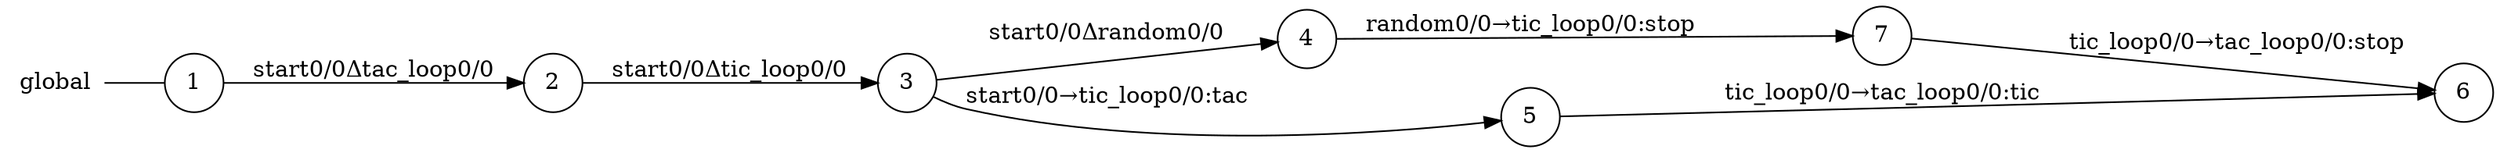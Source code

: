 digraph global {
	rankdir="LR";
	n_0 [label="global", shape="plaintext"];
	n_1 [id="5", shape=circle, label="6"];
	n_2 [id="1", shape=circle, label="1"];
	n_0 -> n_2 [arrowhead=none];
	n_3 [id="2", shape=circle, label="2"];
	n_4 [id="8", shape=circle, label="4"];
	n_5 [id="4", shape=circle, label="5"];
	n_6 [id="7", shape=circle, label="7"];
	n_7 [id="3", shape=circle, label="3"];

	n_2 -> n_3 [id="[$e|3]", label="start0/0Δtac_loop0/0"];
	n_4 -> n_6 [id="[$e|1]", label="random0/0→tic_loop0/0:stop"];
	n_5 -> n_1 [id="[$e|6]", label="tic_loop0/0→tac_loop0/0:tic"];
	n_7 -> n_4 [id="[$e|4]", label="start0/0Δrandom0/0"];
	n_6 -> n_1 [id="[$e|7]", label="tic_loop0/0→tac_loop0/0:stop"];
	n_3 -> n_7 [id="[$e|5]", label="start0/0Δtic_loop0/0"];
	n_7 -> n_5 [id="[$e|0]", label="start0/0→tic_loop0/0:tac"];
}
